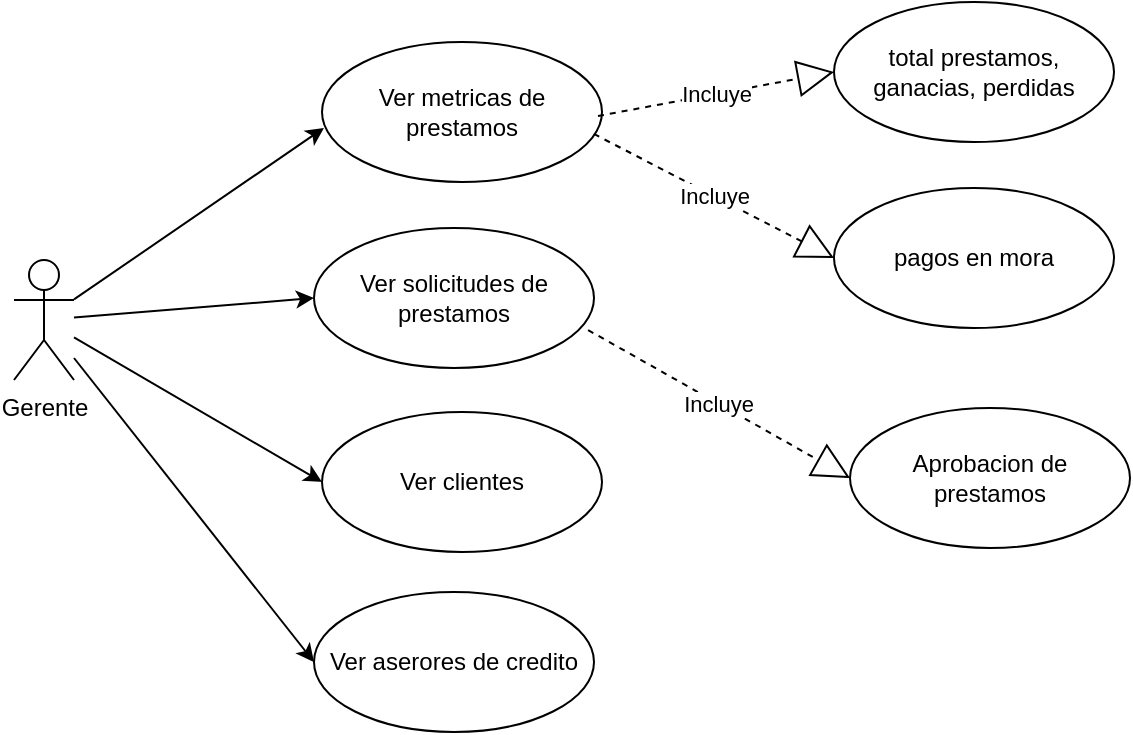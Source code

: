 <mxfile>
    <diagram id="7iY3Qc-5ksypBvQijTIl" name="Page-1">
        <mxGraphModel dx="984" dy="785" grid="0" gridSize="10" guides="1" tooltips="1" connect="1" arrows="1" fold="1" page="0" pageScale="1" pageWidth="850" pageHeight="1100" math="0" shadow="0">
            <root>
                <mxCell id="0"/>
                <mxCell id="1" parent="0"/>
                <mxCell id="6" style="edgeStyle=none;html=1;entryX=0.007;entryY=0.614;entryDx=0;entryDy=0;entryPerimeter=0;" parent="1" source="2" target="7" edge="1">
                    <mxGeometry relative="1" as="geometry">
                        <mxPoint x="159" y="173.439" as="targetPoint"/>
                    </mxGeometry>
                </mxCell>
                <mxCell id="9" style="edgeStyle=none;html=1;entryX=0;entryY=0.5;entryDx=0;entryDy=0;" parent="1" source="2" target="10" edge="1">
                    <mxGeometry relative="1" as="geometry">
                        <mxPoint x="159" y="280.489" as="targetPoint"/>
                    </mxGeometry>
                </mxCell>
                <mxCell id="12" style="edgeStyle=none;html=1;entryX=0;entryY=0.5;entryDx=0;entryDy=0;" parent="1" source="2" target="11" edge="1">
                    <mxGeometry relative="1" as="geometry"/>
                </mxCell>
                <mxCell id="23" style="edgeStyle=none;html=1;entryX=0;entryY=0.5;entryDx=0;entryDy=0;" edge="1" parent="1" source="2" target="22">
                    <mxGeometry relative="1" as="geometry"/>
                </mxCell>
                <mxCell id="2" value="Gerente" style="shape=umlActor;verticalLabelPosition=bottom;verticalAlign=top;html=1;" parent="1" vertex="1">
                    <mxGeometry x="20" y="238" width="30" height="60" as="geometry"/>
                </mxCell>
                <mxCell id="7" value="Ver metricas de prestamos" style="ellipse;whiteSpace=wrap;html=1;" parent="1" vertex="1">
                    <mxGeometry x="174" y="129" width="140" height="70" as="geometry"/>
                </mxCell>
                <mxCell id="10" value="Ver clientes" style="ellipse;whiteSpace=wrap;html=1;" parent="1" vertex="1">
                    <mxGeometry x="174" y="314" width="140" height="70" as="geometry"/>
                </mxCell>
                <mxCell id="11" value="Ver aserores de credito" style="ellipse;whiteSpace=wrap;html=1;" parent="1" vertex="1">
                    <mxGeometry x="170" y="404" width="140" height="70" as="geometry"/>
                </mxCell>
                <mxCell id="13" value="total prestamos,&lt;br&gt;ganacias, perdidas" style="ellipse;whiteSpace=wrap;html=1;" vertex="1" parent="1">
                    <mxGeometry x="430" y="109" width="140" height="70" as="geometry"/>
                </mxCell>
                <mxCell id="15" value="Incluye" style="endArrow=block;endSize=16;endFill=0;html=1;dashed=1;entryX=0;entryY=0.5;entryDx=0;entryDy=0;" edge="1" parent="1" target="13">
                    <mxGeometry width="160" relative="1" as="geometry">
                        <mxPoint x="312" y="166" as="sourcePoint"/>
                        <mxPoint x="391.16" y="131.0" as="targetPoint"/>
                    </mxGeometry>
                </mxCell>
                <mxCell id="16" value="pagos en mora" style="ellipse;whiteSpace=wrap;html=1;" vertex="1" parent="1">
                    <mxGeometry x="430" y="202" width="140" height="70" as="geometry"/>
                </mxCell>
                <mxCell id="17" value="Incluye" style="endArrow=block;endSize=16;endFill=0;html=1;dashed=1;entryX=0;entryY=0.5;entryDx=0;entryDy=0;exitX=0.971;exitY=0.657;exitDx=0;exitDy=0;exitPerimeter=0;" edge="1" parent="1" source="7" target="16">
                    <mxGeometry width="160" relative="1" as="geometry">
                        <mxPoint x="322" y="176" as="sourcePoint"/>
                        <mxPoint x="440" y="154" as="targetPoint"/>
                    </mxGeometry>
                </mxCell>
                <mxCell id="18" value="Aprobacion de &lt;br&gt;prestamos" style="ellipse;whiteSpace=wrap;html=1;" vertex="1" parent="1">
                    <mxGeometry x="438" y="312" width="140" height="70" as="geometry"/>
                </mxCell>
                <mxCell id="19" value="Incluye" style="endArrow=block;endSize=16;endFill=0;html=1;dashed=1;exitX=0.979;exitY=0.729;exitDx=0;exitDy=0;entryX=0;entryY=0.5;entryDx=0;entryDy=0;exitPerimeter=0;" edge="1" parent="1" target="18" source="22">
                    <mxGeometry width="160" relative="1" as="geometry">
                        <mxPoint x="381.0" y="434" as="sourcePoint"/>
                        <mxPoint x="494.94" y="353" as="targetPoint"/>
                    </mxGeometry>
                </mxCell>
                <mxCell id="22" value="Ver solicitudes de prestamos" style="ellipse;whiteSpace=wrap;html=1;" vertex="1" parent="1">
                    <mxGeometry x="170" y="222" width="140" height="70" as="geometry"/>
                </mxCell>
            </root>
        </mxGraphModel>
    </diagram>
</mxfile>